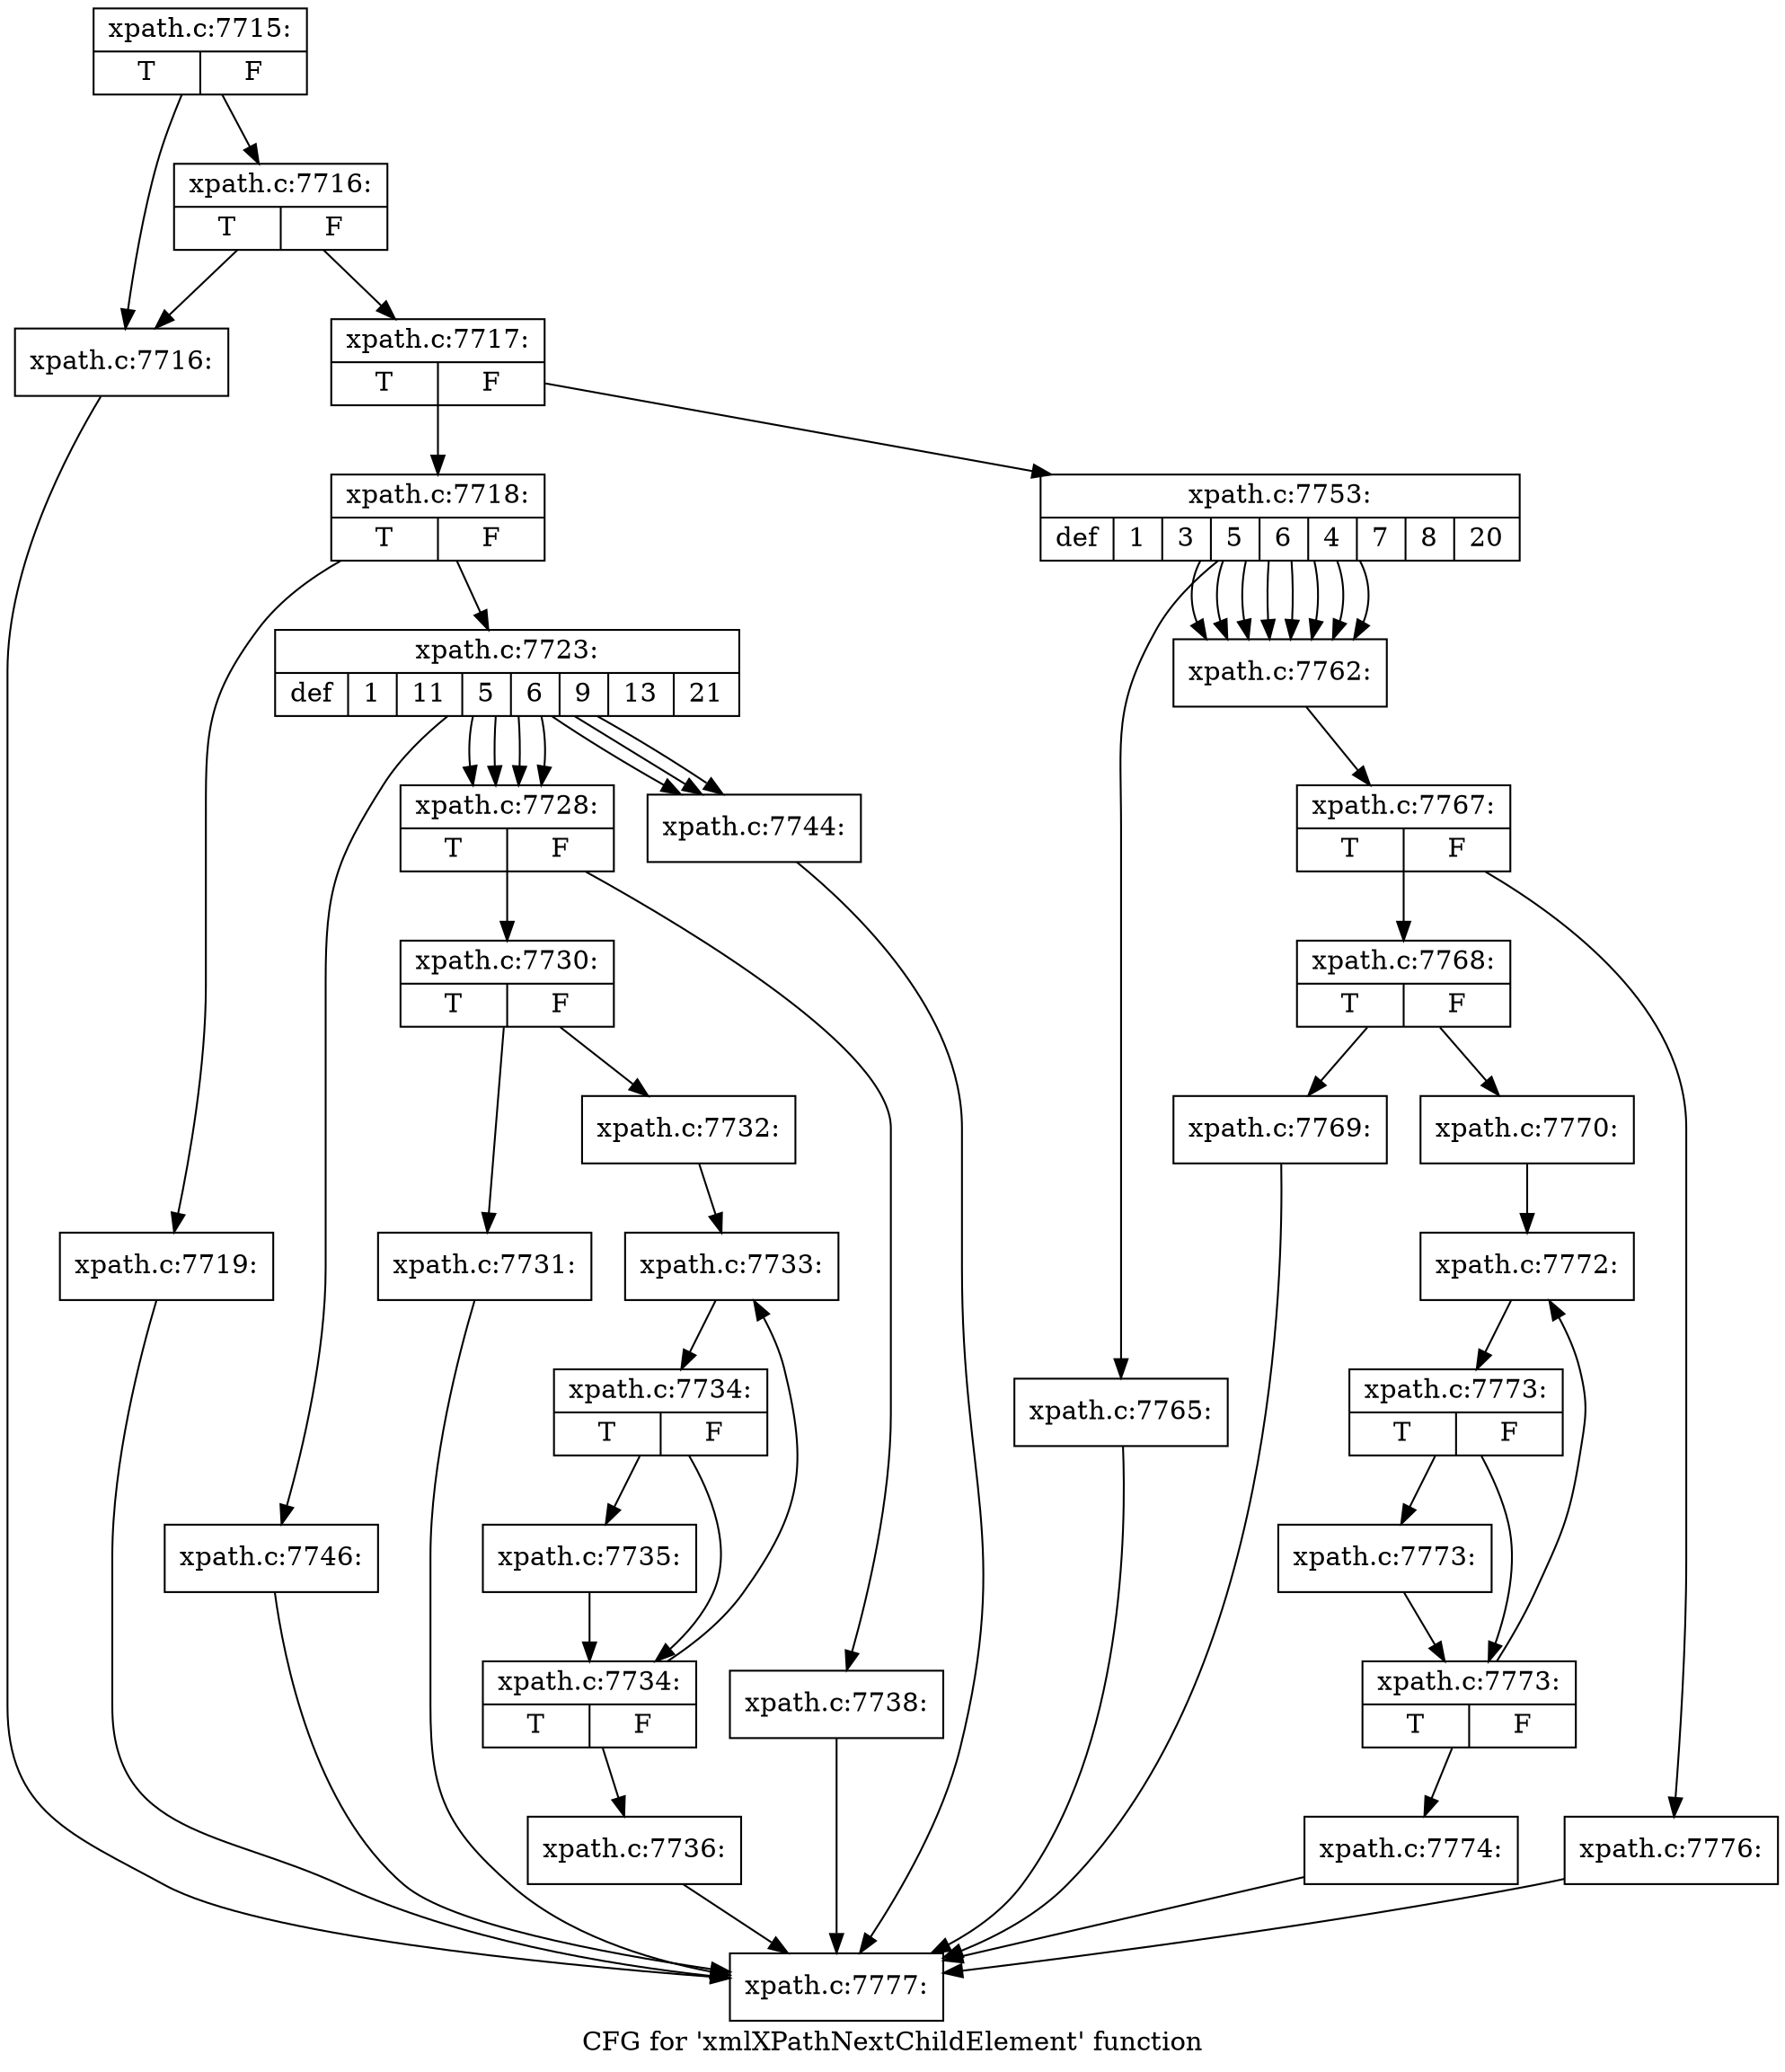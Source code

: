 digraph "CFG for 'xmlXPathNextChildElement' function" {
	label="CFG for 'xmlXPathNextChildElement' function";

	Node0x502fe30 [shape=record,label="{xpath.c:7715:|{<s0>T|<s1>F}}"];
	Node0x502fe30 -> Node0x50301b0;
	Node0x502fe30 -> Node0x5030250;
	Node0x5030250 [shape=record,label="{xpath.c:7716:|{<s0>T|<s1>F}}"];
	Node0x5030250 -> Node0x50301b0;
	Node0x5030250 -> Node0x5030200;
	Node0x50301b0 [shape=record,label="{xpath.c:7716:}"];
	Node0x50301b0 -> Node0x5039f80;
	Node0x5030200 [shape=record,label="{xpath.c:7717:|{<s0>T|<s1>F}}"];
	Node0x5030200 -> Node0x503ae20;
	Node0x5030200 -> Node0x503ae70;
	Node0x503ae20 [shape=record,label="{xpath.c:7718:|{<s0>T|<s1>F}}"];
	Node0x503ae20 -> Node0x503b5a0;
	Node0x503ae20 -> Node0x503b5f0;
	Node0x503b5a0 [shape=record,label="{xpath.c:7719:}"];
	Node0x503b5a0 -> Node0x5039f80;
	Node0x503b5f0 [shape=record,label="{xpath.c:7723:|{<s0>def|<s1>1|<s2>11|<s3>5|<s4>6|<s5>9|<s6>13|<s7>21}}"];
	Node0x503b5f0 -> Node0x503bbf0;
	Node0x503b5f0 -> Node0x503bf30;
	Node0x503b5f0 -> Node0x503bf30;
	Node0x503b5f0 -> Node0x503bf30;
	Node0x503b5f0 -> Node0x503bf30;
	Node0x503b5f0 -> Node0x503dce0;
	Node0x503b5f0 -> Node0x503dce0;
	Node0x503b5f0 -> Node0x503dce0;
	Node0x503bf30 [shape=record,label="{xpath.c:7728:|{<s0>T|<s1>F}}"];
	Node0x503bf30 -> Node0x503c2c0;
	Node0x503bf30 -> Node0x503c310;
	Node0x503c2c0 [shape=record,label="{xpath.c:7730:|{<s0>T|<s1>F}}"];
	Node0x503c2c0 -> Node0x503c6d0;
	Node0x503c2c0 -> Node0x503c720;
	Node0x503c6d0 [shape=record,label="{xpath.c:7731:}"];
	Node0x503c6d0 -> Node0x5039f80;
	Node0x503c720 [shape=record,label="{xpath.c:7732:}"];
	Node0x503c720 -> Node0x503cd10;
	Node0x503cd10 [shape=record,label="{xpath.c:7733:}"];
	Node0x503cd10 -> Node0x503ccc0;
	Node0x503ccc0 [shape=record,label="{xpath.c:7734:|{<s0>T|<s1>F}}"];
	Node0x503ccc0 -> Node0x503d300;
	Node0x503ccc0 -> Node0x503d2b0;
	Node0x503d300 [shape=record,label="{xpath.c:7735:}"];
	Node0x503d300 -> Node0x503d2b0;
	Node0x503d2b0 [shape=record,label="{xpath.c:7734:|{<s0>T|<s1>F}}"];
	Node0x503d2b0 -> Node0x503cd10;
	Node0x503d2b0 -> Node0x503cc70;
	Node0x503cc70 [shape=record,label="{xpath.c:7736:}"];
	Node0x503cc70 -> Node0x5039f80;
	Node0x503c310 [shape=record,label="{xpath.c:7738:}"];
	Node0x503c310 -> Node0x5039f80;
	Node0x503dce0 [shape=record,label="{xpath.c:7744:}"];
	Node0x503dce0 -> Node0x5039f80;
	Node0x503bbf0 [shape=record,label="{xpath.c:7746:}"];
	Node0x503bbf0 -> Node0x5039f80;
	Node0x503ae70 [shape=record,label="{xpath.c:7753:|{<s0>def|<s1>1|<s2>3|<s3>5|<s4>6|<s5>4|<s6>7|<s7>8|<s8>20}}"];
	Node0x503ae70 -> Node0x503e470;
	Node0x503ae70 -> Node0x503e7b0;
	Node0x503ae70 -> Node0x503e7b0;
	Node0x503ae70 -> Node0x503e7b0;
	Node0x503ae70 -> Node0x503e7b0;
	Node0x503ae70 -> Node0x503e7b0;
	Node0x503ae70 -> Node0x503e7b0;
	Node0x503ae70 -> Node0x503e7b0;
	Node0x503ae70 -> Node0x503e7b0;
	Node0x503e7b0 [shape=record,label="{xpath.c:7762:}"];
	Node0x503e7b0 -> Node0x503b9e0;
	Node0x503e470 [shape=record,label="{xpath.c:7765:}"];
	Node0x503e470 -> Node0x5039f80;
	Node0x503b9e0 [shape=record,label="{xpath.c:7767:|{<s0>T|<s1>F}}"];
	Node0x503b9e0 -> Node0x503ead0;
	Node0x503b9e0 -> Node0x503eb20;
	Node0x503ead0 [shape=record,label="{xpath.c:7768:|{<s0>T|<s1>F}}"];
	Node0x503ead0 -> Node0x503f010;
	Node0x503ead0 -> Node0x503f060;
	Node0x503f010 [shape=record,label="{xpath.c:7769:}"];
	Node0x503f010 -> Node0x5039f80;
	Node0x503f060 [shape=record,label="{xpath.c:7770:}"];
	Node0x503f060 -> Node0x503fb50;
	Node0x503fb50 [shape=record,label="{xpath.c:7772:}"];
	Node0x503fb50 -> Node0x503fb00;
	Node0x503fb00 [shape=record,label="{xpath.c:7773:|{<s0>T|<s1>F}}"];
	Node0x503fb00 -> Node0x5040140;
	Node0x503fb00 -> Node0x50400f0;
	Node0x5040140 [shape=record,label="{xpath.c:7773:}"];
	Node0x5040140 -> Node0x50400f0;
	Node0x50400f0 [shape=record,label="{xpath.c:7773:|{<s0>T|<s1>F}}"];
	Node0x50400f0 -> Node0x503fb50;
	Node0x50400f0 -> Node0x503fab0;
	Node0x503fab0 [shape=record,label="{xpath.c:7774:}"];
	Node0x503fab0 -> Node0x5039f80;
	Node0x503eb20 [shape=record,label="{xpath.c:7776:}"];
	Node0x503eb20 -> Node0x5039f80;
	Node0x5039f80 [shape=record,label="{xpath.c:7777:}"];
}
